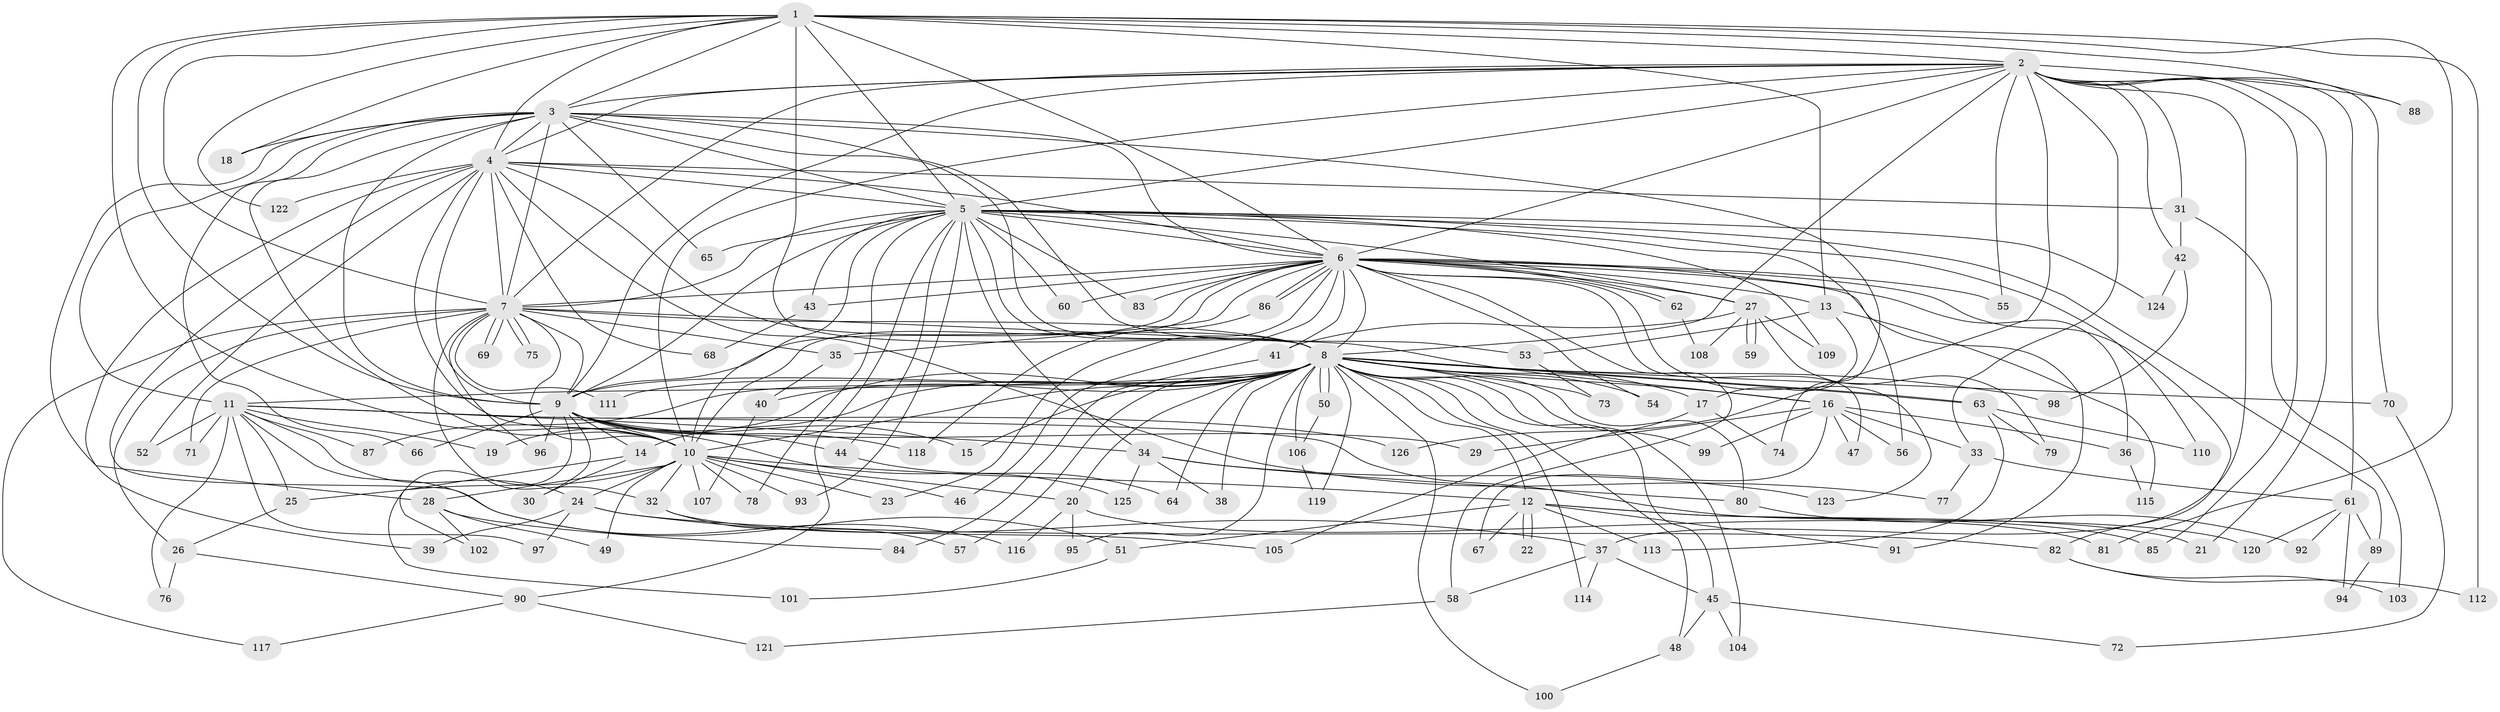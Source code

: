 // Generated by graph-tools (version 1.1) at 2025/49/03/09/25 03:49:32]
// undirected, 126 vertices, 277 edges
graph export_dot {
graph [start="1"]
  node [color=gray90,style=filled];
  1;
  2;
  3;
  4;
  5;
  6;
  7;
  8;
  9;
  10;
  11;
  12;
  13;
  14;
  15;
  16;
  17;
  18;
  19;
  20;
  21;
  22;
  23;
  24;
  25;
  26;
  27;
  28;
  29;
  30;
  31;
  32;
  33;
  34;
  35;
  36;
  37;
  38;
  39;
  40;
  41;
  42;
  43;
  44;
  45;
  46;
  47;
  48;
  49;
  50;
  51;
  52;
  53;
  54;
  55;
  56;
  57;
  58;
  59;
  60;
  61;
  62;
  63;
  64;
  65;
  66;
  67;
  68;
  69;
  70;
  71;
  72;
  73;
  74;
  75;
  76;
  77;
  78;
  79;
  80;
  81;
  82;
  83;
  84;
  85;
  86;
  87;
  88;
  89;
  90;
  91;
  92;
  93;
  94;
  95;
  96;
  97;
  98;
  99;
  100;
  101;
  102;
  103;
  104;
  105;
  106;
  107;
  108;
  109;
  110;
  111;
  112;
  113;
  114;
  115;
  116;
  117;
  118;
  119;
  120;
  121;
  122;
  123;
  124;
  125;
  126;
  1 -- 2;
  1 -- 3;
  1 -- 4;
  1 -- 5;
  1 -- 6;
  1 -- 7;
  1 -- 8;
  1 -- 9;
  1 -- 10;
  1 -- 13;
  1 -- 18;
  1 -- 81;
  1 -- 88;
  1 -- 112;
  1 -- 122;
  2 -- 3;
  2 -- 4;
  2 -- 5;
  2 -- 6;
  2 -- 7;
  2 -- 8;
  2 -- 9;
  2 -- 10;
  2 -- 21;
  2 -- 31;
  2 -- 33;
  2 -- 37;
  2 -- 42;
  2 -- 55;
  2 -- 61;
  2 -- 70;
  2 -- 85;
  2 -- 88;
  2 -- 126;
  3 -- 4;
  3 -- 5;
  3 -- 6;
  3 -- 7;
  3 -- 8;
  3 -- 9;
  3 -- 10;
  3 -- 11;
  3 -- 18;
  3 -- 28;
  3 -- 53;
  3 -- 65;
  3 -- 66;
  3 -- 74;
  4 -- 5;
  4 -- 6;
  4 -- 7;
  4 -- 8;
  4 -- 9;
  4 -- 10;
  4 -- 31;
  4 -- 39;
  4 -- 51;
  4 -- 52;
  4 -- 68;
  4 -- 77;
  4 -- 122;
  5 -- 6;
  5 -- 7;
  5 -- 8;
  5 -- 9;
  5 -- 10;
  5 -- 27;
  5 -- 34;
  5 -- 43;
  5 -- 44;
  5 -- 56;
  5 -- 60;
  5 -- 65;
  5 -- 78;
  5 -- 83;
  5 -- 89;
  5 -- 90;
  5 -- 93;
  5 -- 109;
  5 -- 110;
  5 -- 124;
  6 -- 7;
  6 -- 8;
  6 -- 9;
  6 -- 10;
  6 -- 13;
  6 -- 23;
  6 -- 27;
  6 -- 35;
  6 -- 36;
  6 -- 41;
  6 -- 43;
  6 -- 46;
  6 -- 47;
  6 -- 54;
  6 -- 55;
  6 -- 58;
  6 -- 60;
  6 -- 62;
  6 -- 62;
  6 -- 82;
  6 -- 83;
  6 -- 86;
  6 -- 86;
  6 -- 91;
  6 -- 123;
  7 -- 8;
  7 -- 9;
  7 -- 10;
  7 -- 16;
  7 -- 26;
  7 -- 32;
  7 -- 35;
  7 -- 69;
  7 -- 69;
  7 -- 71;
  7 -- 75;
  7 -- 75;
  7 -- 96;
  7 -- 111;
  7 -- 117;
  8 -- 9;
  8 -- 10;
  8 -- 11;
  8 -- 12;
  8 -- 14;
  8 -- 15;
  8 -- 16;
  8 -- 17;
  8 -- 19;
  8 -- 20;
  8 -- 38;
  8 -- 40;
  8 -- 45;
  8 -- 48;
  8 -- 50;
  8 -- 50;
  8 -- 54;
  8 -- 57;
  8 -- 63;
  8 -- 63;
  8 -- 64;
  8 -- 70;
  8 -- 73;
  8 -- 80;
  8 -- 87;
  8 -- 95;
  8 -- 98;
  8 -- 99;
  8 -- 100;
  8 -- 104;
  8 -- 106;
  8 -- 111;
  8 -- 114;
  8 -- 119;
  9 -- 10;
  9 -- 14;
  9 -- 15;
  9 -- 29;
  9 -- 30;
  9 -- 44;
  9 -- 66;
  9 -- 96;
  9 -- 102;
  9 -- 118;
  9 -- 125;
  10 -- 12;
  10 -- 20;
  10 -- 23;
  10 -- 24;
  10 -- 25;
  10 -- 28;
  10 -- 32;
  10 -- 46;
  10 -- 49;
  10 -- 78;
  10 -- 93;
  10 -- 107;
  11 -- 19;
  11 -- 24;
  11 -- 25;
  11 -- 34;
  11 -- 52;
  11 -- 71;
  11 -- 76;
  11 -- 87;
  11 -- 97;
  11 -- 116;
  11 -- 120;
  11 -- 126;
  12 -- 21;
  12 -- 22;
  12 -- 22;
  12 -- 51;
  12 -- 67;
  12 -- 85;
  12 -- 91;
  12 -- 113;
  13 -- 17;
  13 -- 53;
  13 -- 115;
  14 -- 30;
  14 -- 101;
  16 -- 29;
  16 -- 33;
  16 -- 36;
  16 -- 47;
  16 -- 56;
  16 -- 67;
  16 -- 99;
  17 -- 74;
  17 -- 105;
  20 -- 81;
  20 -- 95;
  20 -- 116;
  24 -- 37;
  24 -- 39;
  24 -- 82;
  24 -- 97;
  25 -- 26;
  26 -- 76;
  26 -- 90;
  27 -- 41;
  27 -- 59;
  27 -- 59;
  27 -- 79;
  27 -- 108;
  27 -- 109;
  28 -- 49;
  28 -- 84;
  28 -- 102;
  31 -- 42;
  31 -- 103;
  32 -- 57;
  32 -- 105;
  33 -- 61;
  33 -- 77;
  34 -- 38;
  34 -- 80;
  34 -- 123;
  34 -- 125;
  35 -- 40;
  36 -- 115;
  37 -- 45;
  37 -- 58;
  37 -- 114;
  40 -- 107;
  41 -- 84;
  42 -- 98;
  42 -- 124;
  43 -- 68;
  44 -- 64;
  45 -- 48;
  45 -- 72;
  45 -- 104;
  48 -- 100;
  50 -- 106;
  51 -- 101;
  53 -- 73;
  58 -- 121;
  61 -- 89;
  61 -- 92;
  61 -- 94;
  61 -- 120;
  62 -- 108;
  63 -- 79;
  63 -- 110;
  63 -- 113;
  70 -- 72;
  80 -- 92;
  82 -- 103;
  82 -- 112;
  86 -- 118;
  89 -- 94;
  90 -- 117;
  90 -- 121;
  106 -- 119;
}
